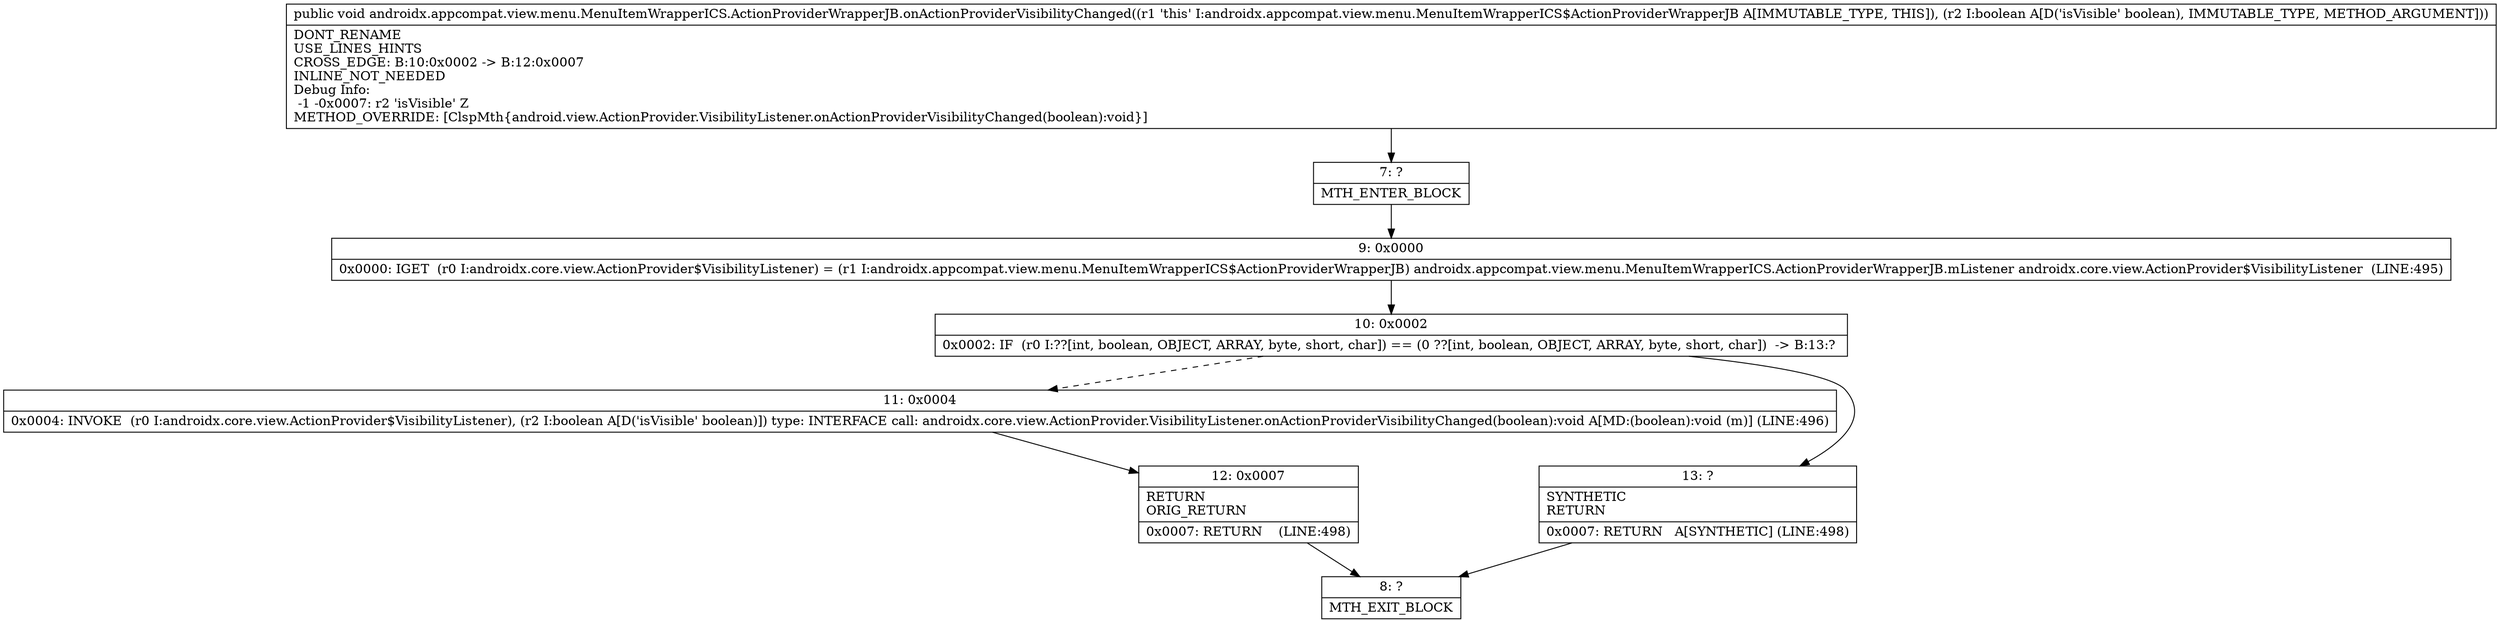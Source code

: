 digraph "CFG forandroidx.appcompat.view.menu.MenuItemWrapperICS.ActionProviderWrapperJB.onActionProviderVisibilityChanged(Z)V" {
Node_7 [shape=record,label="{7\:\ ?|MTH_ENTER_BLOCK\l}"];
Node_9 [shape=record,label="{9\:\ 0x0000|0x0000: IGET  (r0 I:androidx.core.view.ActionProvider$VisibilityListener) = (r1 I:androidx.appcompat.view.menu.MenuItemWrapperICS$ActionProviderWrapperJB) androidx.appcompat.view.menu.MenuItemWrapperICS.ActionProviderWrapperJB.mListener androidx.core.view.ActionProvider$VisibilityListener  (LINE:495)\l}"];
Node_10 [shape=record,label="{10\:\ 0x0002|0x0002: IF  (r0 I:??[int, boolean, OBJECT, ARRAY, byte, short, char]) == (0 ??[int, boolean, OBJECT, ARRAY, byte, short, char])  \-\> B:13:? \l}"];
Node_11 [shape=record,label="{11\:\ 0x0004|0x0004: INVOKE  (r0 I:androidx.core.view.ActionProvider$VisibilityListener), (r2 I:boolean A[D('isVisible' boolean)]) type: INTERFACE call: androidx.core.view.ActionProvider.VisibilityListener.onActionProviderVisibilityChanged(boolean):void A[MD:(boolean):void (m)] (LINE:496)\l}"];
Node_12 [shape=record,label="{12\:\ 0x0007|RETURN\lORIG_RETURN\l|0x0007: RETURN    (LINE:498)\l}"];
Node_8 [shape=record,label="{8\:\ ?|MTH_EXIT_BLOCK\l}"];
Node_13 [shape=record,label="{13\:\ ?|SYNTHETIC\lRETURN\l|0x0007: RETURN   A[SYNTHETIC] (LINE:498)\l}"];
MethodNode[shape=record,label="{public void androidx.appcompat.view.menu.MenuItemWrapperICS.ActionProviderWrapperJB.onActionProviderVisibilityChanged((r1 'this' I:androidx.appcompat.view.menu.MenuItemWrapperICS$ActionProviderWrapperJB A[IMMUTABLE_TYPE, THIS]), (r2 I:boolean A[D('isVisible' boolean), IMMUTABLE_TYPE, METHOD_ARGUMENT]))  | DONT_RENAME\lUSE_LINES_HINTS\lCROSS_EDGE: B:10:0x0002 \-\> B:12:0x0007\lINLINE_NOT_NEEDED\lDebug Info:\l  \-1 \-0x0007: r2 'isVisible' Z\lMETHOD_OVERRIDE: [ClspMth\{android.view.ActionProvider.VisibilityListener.onActionProviderVisibilityChanged(boolean):void\}]\l}"];
MethodNode -> Node_7;Node_7 -> Node_9;
Node_9 -> Node_10;
Node_10 -> Node_11[style=dashed];
Node_10 -> Node_13;
Node_11 -> Node_12;
Node_12 -> Node_8;
Node_13 -> Node_8;
}

